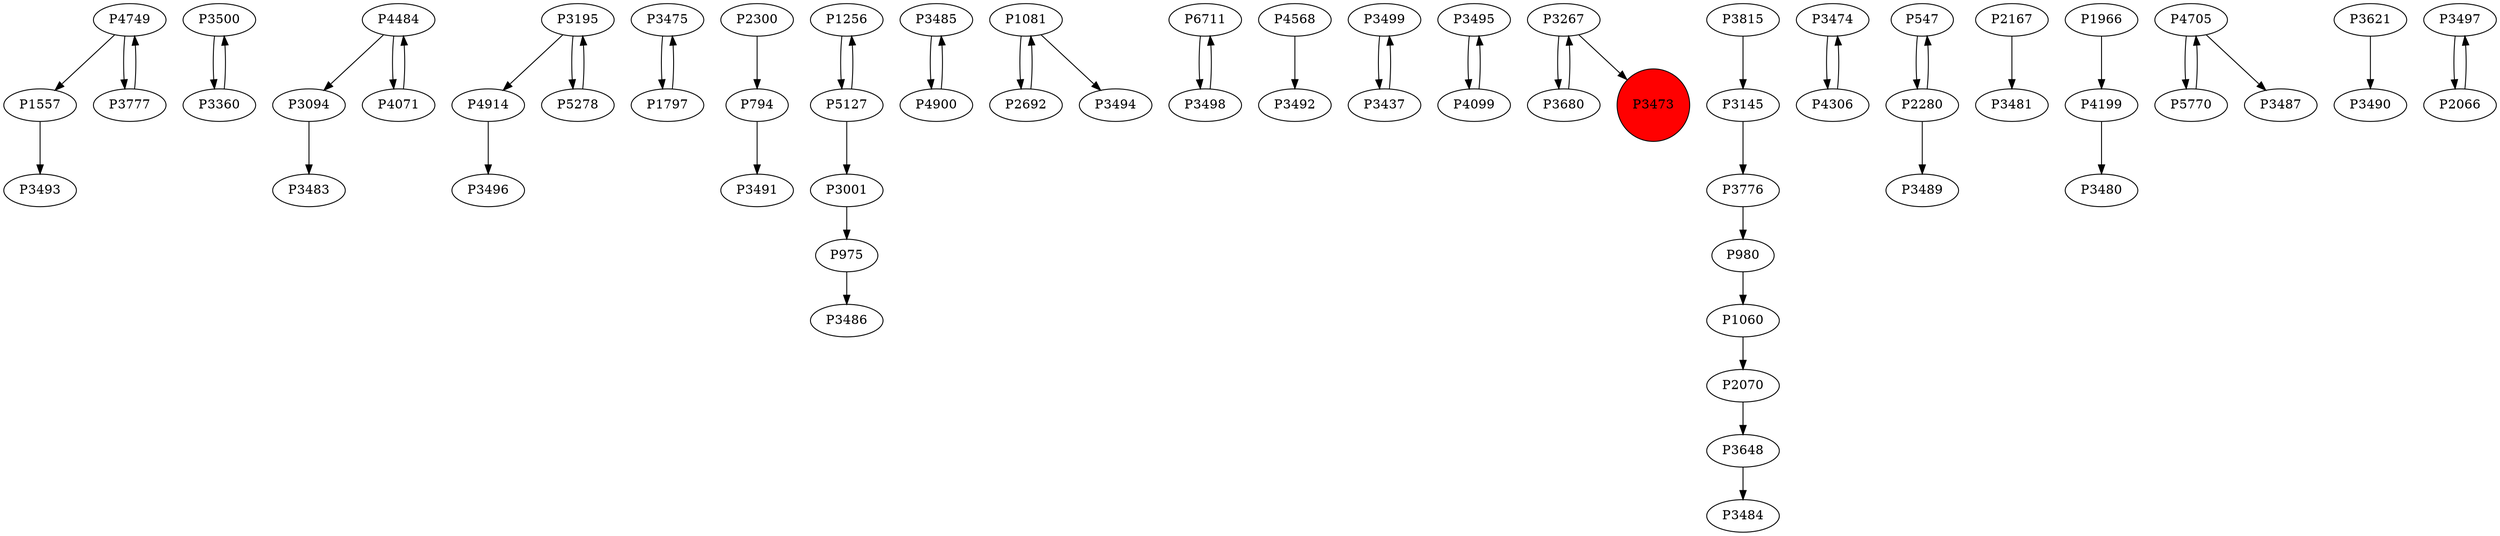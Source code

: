 digraph {
	P4749 -> P1557
	P3500 -> P3360
	P3094 -> P3483
	P4914 -> P3496
	P3475 -> P1797
	P794 -> P3491
	P1256 -> P5127
	P3485 -> P4900
	P1081 -> P2692
	P6711 -> P3498
	P4568 -> P3492
	P3499 -> P3437
	P5127 -> P3001
	P3495 -> P4099
	P3267 -> P3680
	P3648 -> P3484
	P3195 -> P4914
	P2070 -> P3648
	P3474 -> P4306
	P3437 -> P3499
	P3815 -> P3145
	P3498 -> P6711
	P4749 -> P3777
	P547 -> P2280
	P2280 -> P547
	P4484 -> P4071
	P2167 -> P3481
	P4306 -> P3474
	P1966 -> P4199
	P4705 -> P5770
	P4705 -> P3487
	P4099 -> P3495
	P4900 -> P3485
	P4199 -> P3480
	P3621 -> P3490
	P2280 -> P3489
	P5278 -> P3195
	P3497 -> P2066
	P3776 -> P980
	P4071 -> P4484
	P5770 -> P4705
	P3001 -> P975
	P980 -> P1060
	P3195 -> P5278
	P3360 -> P3500
	P3267 -> P3473
	P1060 -> P2070
	P2300 -> P794
	P1557 -> P3493
	P3777 -> P4749
	P2066 -> P3497
	P975 -> P3486
	P5127 -> P1256
	P4484 -> P3094
	P3680 -> P3267
	P1081 -> P3494
	P2692 -> P1081
	P3145 -> P3776
	P1797 -> P3475
	P3473 [shape=circle]
	P3473 [style=filled]
	P3473 [fillcolor=red]
}